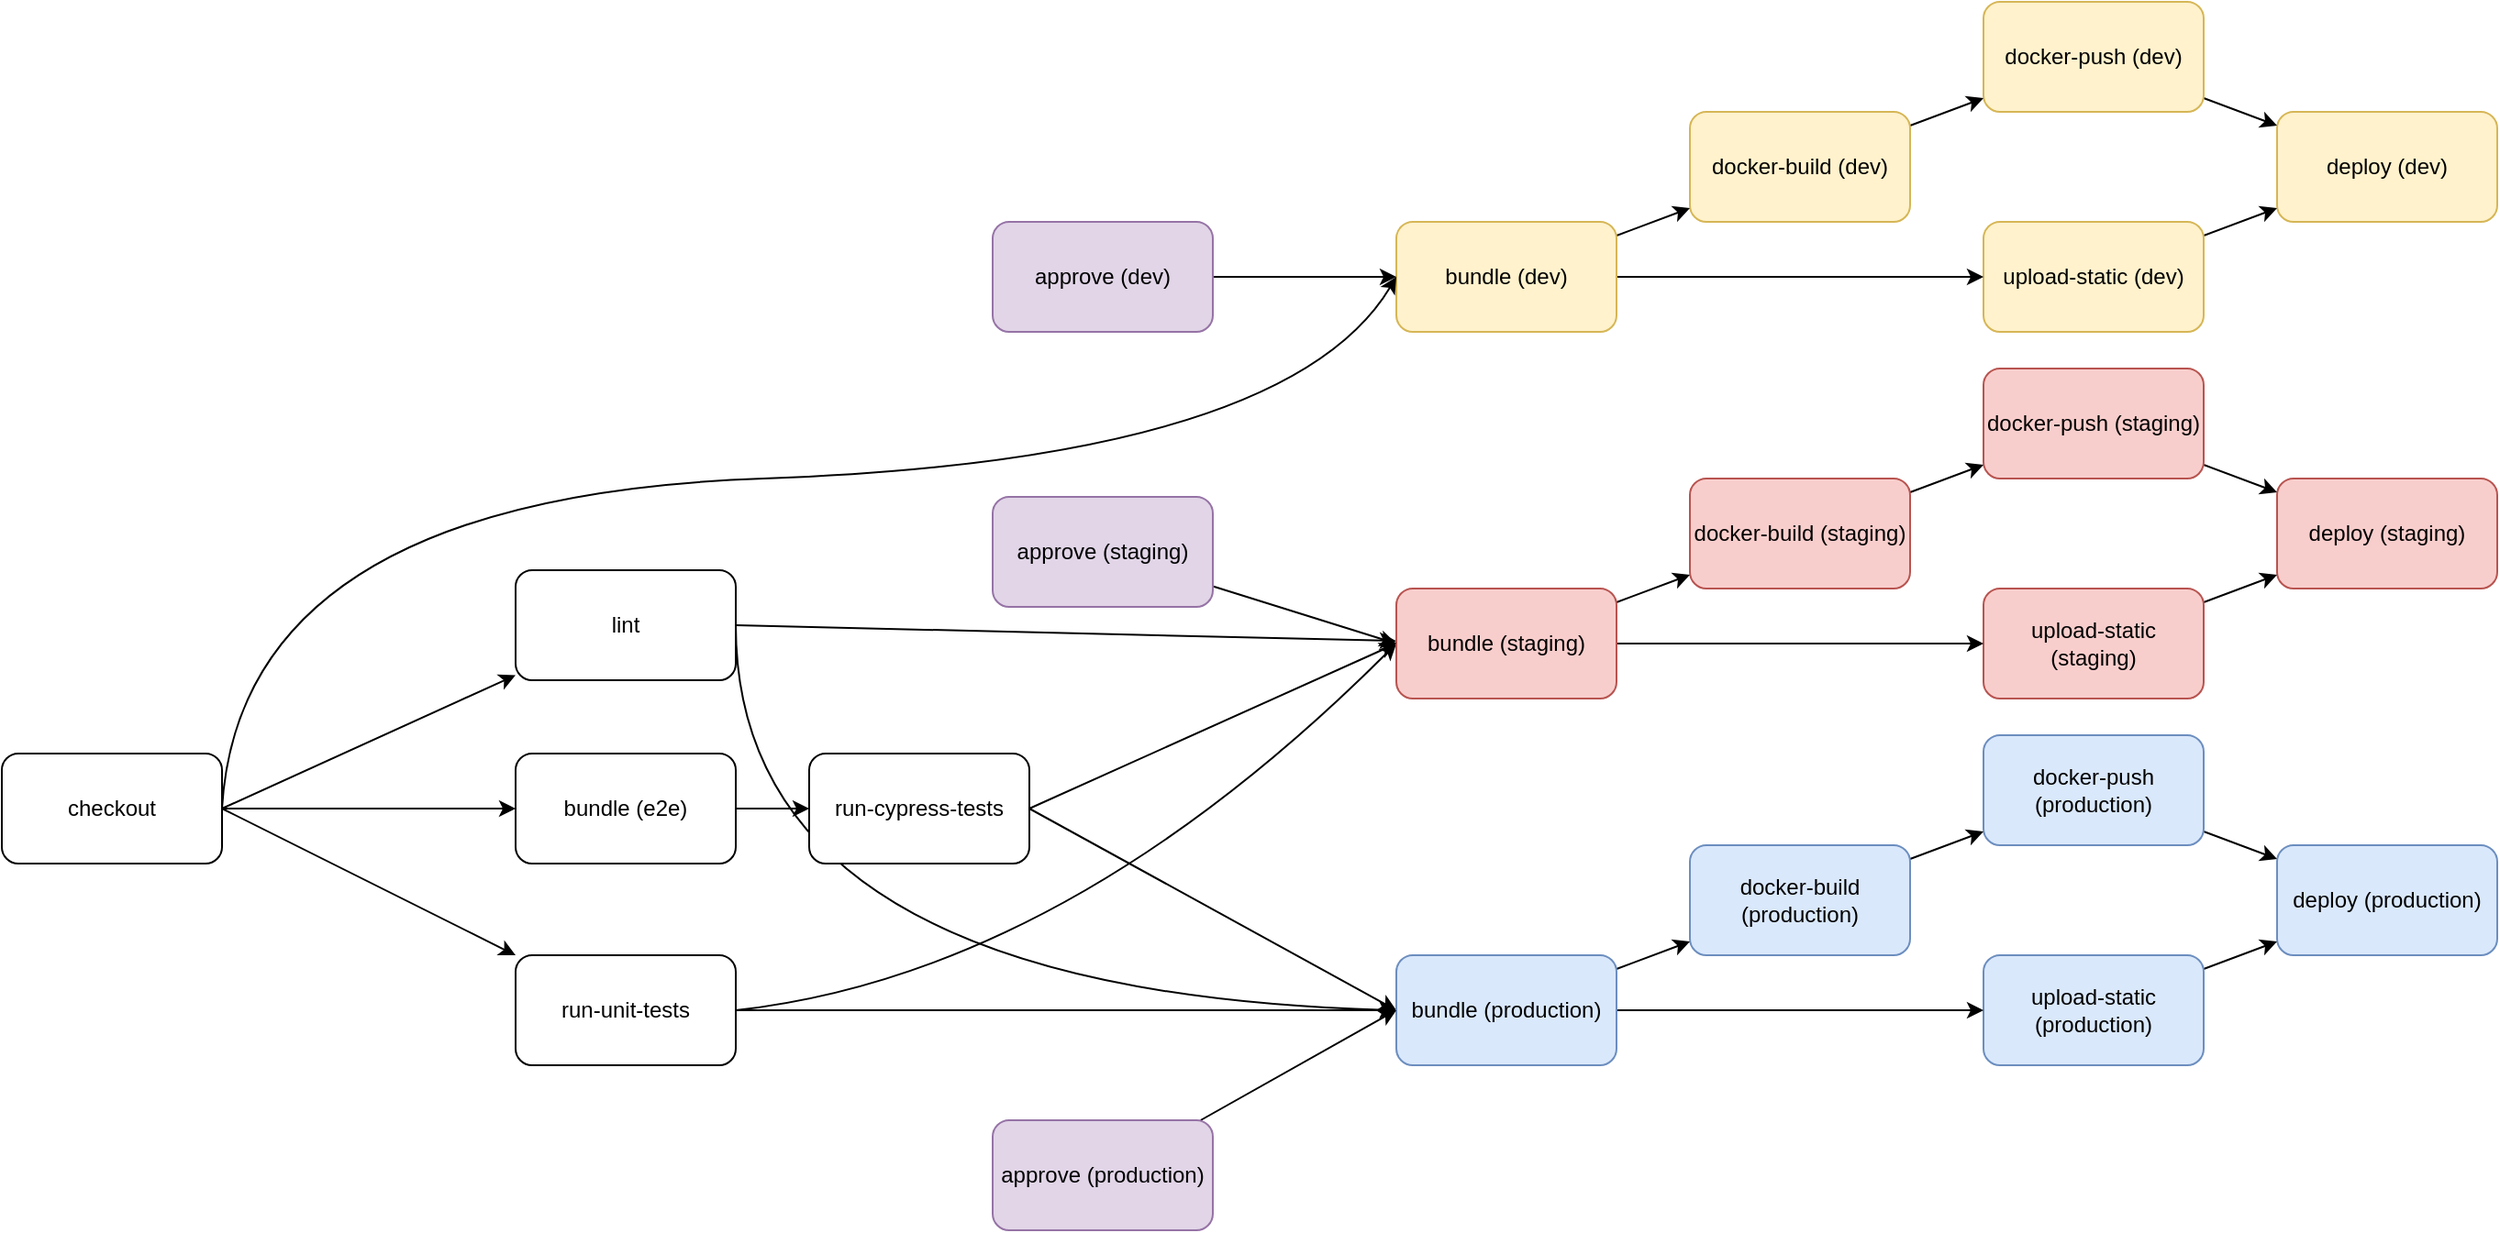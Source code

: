 <mxfile version="16.2.7" type="github" pages="2">
  <diagram id="JJzUDjLpjV40GuRbMEOA" name="BundledEnvs">
    <mxGraphModel dx="1673" dy="867" grid="1" gridSize="10" guides="1" tooltips="1" connect="1" arrows="1" fold="1" page="1" pageScale="1" pageWidth="827" pageHeight="1169" math="0" shadow="0">
      <root>
        <mxCell id="0" />
        <mxCell id="1" parent="0" />
        <mxCell id="ASzSuAnNYXdAWo7c-C4e-20" value="deploy (dev)" style="rounded=1;whiteSpace=wrap;html=1;fillColor=#fff2cc;strokeColor=#d6b656;" parent="1" vertex="1">
          <mxGeometry x="1320" y="100" width="120" height="60" as="geometry" />
        </mxCell>
        <mxCell id="ASzSuAnNYXdAWo7c-C4e-30" style="edgeStyle=none;rounded=0;orthogonalLoop=1;jettySize=auto;html=1;strokeColor=default;" parent="1" source="ASzSuAnNYXdAWo7c-C4e-21" target="ASzSuAnNYXdAWo7c-C4e-20" edge="1">
          <mxGeometry relative="1" as="geometry" />
        </mxCell>
        <mxCell id="ASzSuAnNYXdAWo7c-C4e-21" value="docker-push (dev)" style="rounded=1;whiteSpace=wrap;html=1;fillColor=#fff2cc;strokeColor=#d6b656;" parent="1" vertex="1">
          <mxGeometry x="1160" y="40" width="120" height="60" as="geometry" />
        </mxCell>
        <mxCell id="ASzSuAnNYXdAWo7c-C4e-29" style="edgeStyle=none;rounded=0;orthogonalLoop=1;jettySize=auto;html=1;strokeColor=default;" parent="1" source="ASzSuAnNYXdAWo7c-C4e-22" target="ASzSuAnNYXdAWo7c-C4e-20" edge="1">
          <mxGeometry relative="1" as="geometry" />
        </mxCell>
        <mxCell id="ASzSuAnNYXdAWo7c-C4e-22" value="upload-static (dev)" style="rounded=1;whiteSpace=wrap;html=1;fillColor=#fff2cc;strokeColor=#d6b656;" parent="1" vertex="1">
          <mxGeometry x="1160" y="160" width="120" height="60" as="geometry" />
        </mxCell>
        <mxCell id="ASzSuAnNYXdAWo7c-C4e-26" style="edgeStyle=none;rounded=0;orthogonalLoop=1;jettySize=auto;html=1;strokeColor=default;" parent="1" source="ASzSuAnNYXdAWo7c-C4e-23" target="ASzSuAnNYXdAWo7c-C4e-21" edge="1">
          <mxGeometry relative="1" as="geometry" />
        </mxCell>
        <mxCell id="ASzSuAnNYXdAWo7c-C4e-23" value="docker-build (dev)" style="rounded=1;whiteSpace=wrap;html=1;fillColor=#fff2cc;strokeColor=#d6b656;" parent="1" vertex="1">
          <mxGeometry x="1000" y="100" width="120" height="60" as="geometry" />
        </mxCell>
        <mxCell id="ASzSuAnNYXdAWo7c-C4e-25" value="" style="edgeStyle=none;rounded=0;orthogonalLoop=1;jettySize=auto;html=1;strokeColor=default;" parent="1" source="ASzSuAnNYXdAWo7c-C4e-24" target="ASzSuAnNYXdAWo7c-C4e-23" edge="1">
          <mxGeometry relative="1" as="geometry" />
        </mxCell>
        <mxCell id="ASzSuAnNYXdAWo7c-C4e-28" style="edgeStyle=none;rounded=0;orthogonalLoop=1;jettySize=auto;html=1;strokeColor=default;" parent="1" source="ASzSuAnNYXdAWo7c-C4e-24" target="ASzSuAnNYXdAWo7c-C4e-22" edge="1">
          <mxGeometry relative="1" as="geometry" />
        </mxCell>
        <mxCell id="ASzSuAnNYXdAWo7c-C4e-24" value="bundle (dev)" style="rounded=1;whiteSpace=wrap;html=1;fillColor=#fff2cc;strokeColor=#d6b656;" parent="1" vertex="1">
          <mxGeometry x="840" y="160" width="120" height="60" as="geometry" />
        </mxCell>
        <mxCell id="ASzSuAnNYXdAWo7c-C4e-32" style="edgeStyle=none;rounded=0;orthogonalLoop=1;jettySize=auto;html=1;strokeColor=default;" parent="1" source="ASzSuAnNYXdAWo7c-C4e-31" target="ASzSuAnNYXdAWo7c-C4e-24" edge="1">
          <mxGeometry relative="1" as="geometry" />
        </mxCell>
        <mxCell id="ASzSuAnNYXdAWo7c-C4e-31" value="approve (dev)" style="rounded=1;whiteSpace=wrap;html=1;fillColor=#e1d5e7;strokeColor=#9673a6;" parent="1" vertex="1">
          <mxGeometry x="620" y="160" width="120" height="60" as="geometry" />
        </mxCell>
        <mxCell id="ASzSuAnNYXdAWo7c-C4e-54" style="edgeStyle=none;rounded=0;orthogonalLoop=1;jettySize=auto;html=1;strokeColor=default;exitX=1;exitY=0.5;exitDx=0;exitDy=0;" parent="1" source="5N8wpwiw88N5Ev97Wt-4-1" target="ASzSuAnNYXdAWo7c-C4e-34" edge="1">
          <mxGeometry relative="1" as="geometry" />
        </mxCell>
        <mxCell id="ASzSuAnNYXdAWo7c-C4e-55" style="edgeStyle=none;rounded=0;orthogonalLoop=1;jettySize=auto;html=1;strokeColor=default;exitX=1;exitY=0.5;exitDx=0;exitDy=0;" parent="1" source="5N8wpwiw88N5Ev97Wt-4-1" target="ASzSuAnNYXdAWo7c-C4e-35" edge="1">
          <mxGeometry relative="1" as="geometry" />
        </mxCell>
        <mxCell id="ASzSuAnNYXdAWo7c-C4e-56" style="edgeStyle=none;rounded=0;orthogonalLoop=1;jettySize=auto;html=1;strokeColor=default;exitX=1;exitY=0.5;exitDx=0;exitDy=0;" parent="1" source="5N8wpwiw88N5Ev97Wt-4-1" target="ASzSuAnNYXdAWo7c-C4e-37" edge="1">
          <mxGeometry relative="1" as="geometry" />
        </mxCell>
        <mxCell id="ASzSuAnNYXdAWo7c-C4e-52" style="edgeStyle=none;rounded=0;orthogonalLoop=1;jettySize=auto;html=1;strokeColor=default;exitX=1;exitY=0.5;exitDx=0;exitDy=0;" parent="1" source="ASzSuAnNYXdAWo7c-C4e-34" target="ASzSuAnNYXdAWo7c-C4e-47" edge="1">
          <mxGeometry relative="1" as="geometry" />
        </mxCell>
        <mxCell id="ASzSuAnNYXdAWo7c-C4e-70" style="edgeStyle=none;orthogonalLoop=1;jettySize=auto;html=1;strokeColor=default;exitX=1;exitY=0.5;exitDx=0;exitDy=0;curved=1;entryX=0;entryY=0.5;entryDx=0;entryDy=0;" parent="1" source="ASzSuAnNYXdAWo7c-C4e-34" target="ASzSuAnNYXdAWo7c-C4e-62" edge="1">
          <mxGeometry relative="1" as="geometry">
            <Array as="points">
              <mxPoint x="480" y="580" />
            </Array>
          </mxGeometry>
        </mxCell>
        <mxCell id="ASzSuAnNYXdAWo7c-C4e-34" value="lint" style="rounded=1;whiteSpace=wrap;html=1;" parent="1" vertex="1">
          <mxGeometry x="360" y="350" width="120" height="60" as="geometry" />
        </mxCell>
        <mxCell id="ASzSuAnNYXdAWo7c-C4e-51" value="" style="edgeStyle=none;rounded=0;orthogonalLoop=1;jettySize=auto;html=1;strokeColor=default;" parent="1" source="ASzSuAnNYXdAWo7c-C4e-35" target="ASzSuAnNYXdAWo7c-C4e-36" edge="1">
          <mxGeometry relative="1" as="geometry" />
        </mxCell>
        <mxCell id="ASzSuAnNYXdAWo7c-C4e-35" value="bundle (e2e)" style="rounded=1;whiteSpace=wrap;html=1;" parent="1" vertex="1">
          <mxGeometry x="360" y="450" width="120" height="60" as="geometry" />
        </mxCell>
        <mxCell id="ASzSuAnNYXdAWo7c-C4e-50" value="" style="edgeStyle=none;rounded=0;orthogonalLoop=1;jettySize=auto;html=1;strokeColor=default;exitX=1;exitY=0.5;exitDx=0;exitDy=0;entryX=0;entryY=0.5;entryDx=0;entryDy=0;" parent="1" source="ASzSuAnNYXdAWo7c-C4e-36" target="ASzSuAnNYXdAWo7c-C4e-47" edge="1">
          <mxGeometry relative="1" as="geometry" />
        </mxCell>
        <mxCell id="ASzSuAnNYXdAWo7c-C4e-71" style="edgeStyle=none;rounded=0;orthogonalLoop=1;jettySize=auto;html=1;strokeColor=default;exitX=1;exitY=0.5;exitDx=0;exitDy=0;entryX=0;entryY=0.5;entryDx=0;entryDy=0;" parent="1" source="ASzSuAnNYXdAWo7c-C4e-36" target="ASzSuAnNYXdAWo7c-C4e-62" edge="1">
          <mxGeometry relative="1" as="geometry" />
        </mxCell>
        <mxCell id="ASzSuAnNYXdAWo7c-C4e-36" value="run-cypress-tests" style="rounded=1;whiteSpace=wrap;html=1;" parent="1" vertex="1">
          <mxGeometry x="520" y="450" width="120" height="60" as="geometry" />
        </mxCell>
        <mxCell id="ASzSuAnNYXdAWo7c-C4e-53" style="edgeStyle=none;orthogonalLoop=1;jettySize=auto;html=1;strokeColor=default;exitX=1;exitY=0.5;exitDx=0;exitDy=0;curved=1;entryX=0;entryY=0.5;entryDx=0;entryDy=0;" parent="1" source="ASzSuAnNYXdAWo7c-C4e-37" target="ASzSuAnNYXdAWo7c-C4e-47" edge="1">
          <mxGeometry relative="1" as="geometry">
            <Array as="points">
              <mxPoint x="660" y="570" />
            </Array>
          </mxGeometry>
        </mxCell>
        <mxCell id="ASzSuAnNYXdAWo7c-C4e-72" style="edgeStyle=none;rounded=0;orthogonalLoop=1;jettySize=auto;html=1;strokeColor=default;exitX=1;exitY=0.5;exitDx=0;exitDy=0;entryX=0;entryY=0.5;entryDx=0;entryDy=0;" parent="1" source="ASzSuAnNYXdAWo7c-C4e-37" target="ASzSuAnNYXdAWo7c-C4e-62" edge="1">
          <mxGeometry relative="1" as="geometry" />
        </mxCell>
        <mxCell id="ASzSuAnNYXdAWo7c-C4e-37" value="run-unit-tests" style="rounded=1;whiteSpace=wrap;html=1;" parent="1" vertex="1">
          <mxGeometry x="360" y="560" width="120" height="60" as="geometry" />
        </mxCell>
        <mxCell id="ASzSuAnNYXdAWo7c-C4e-38" value="deploy (staging)" style="rounded=1;whiteSpace=wrap;html=1;fillColor=#f8cecc;strokeColor=#b85450;" parent="1" vertex="1">
          <mxGeometry x="1320" y="300" width="120" height="60" as="geometry" />
        </mxCell>
        <mxCell id="ASzSuAnNYXdAWo7c-C4e-39" style="edgeStyle=none;rounded=0;orthogonalLoop=1;jettySize=auto;html=1;strokeColor=default;" parent="1" source="ASzSuAnNYXdAWo7c-C4e-40" target="ASzSuAnNYXdAWo7c-C4e-38" edge="1">
          <mxGeometry relative="1" as="geometry" />
        </mxCell>
        <mxCell id="ASzSuAnNYXdAWo7c-C4e-40" value="docker-push (staging)" style="rounded=1;whiteSpace=wrap;html=1;fillColor=#f8cecc;strokeColor=#b85450;" parent="1" vertex="1">
          <mxGeometry x="1160" y="240" width="120" height="60" as="geometry" />
        </mxCell>
        <mxCell id="ASzSuAnNYXdAWo7c-C4e-41" style="edgeStyle=none;rounded=0;orthogonalLoop=1;jettySize=auto;html=1;strokeColor=default;" parent="1" source="ASzSuAnNYXdAWo7c-C4e-42" target="ASzSuAnNYXdAWo7c-C4e-38" edge="1">
          <mxGeometry relative="1" as="geometry" />
        </mxCell>
        <mxCell id="ASzSuAnNYXdAWo7c-C4e-42" value="upload-static (staging)" style="rounded=1;whiteSpace=wrap;html=1;fillColor=#f8cecc;strokeColor=#b85450;" parent="1" vertex="1">
          <mxGeometry x="1160" y="360" width="120" height="60" as="geometry" />
        </mxCell>
        <mxCell id="ASzSuAnNYXdAWo7c-C4e-43" style="edgeStyle=none;rounded=0;orthogonalLoop=1;jettySize=auto;html=1;strokeColor=default;" parent="1" source="ASzSuAnNYXdAWo7c-C4e-44" target="ASzSuAnNYXdAWo7c-C4e-40" edge="1">
          <mxGeometry relative="1" as="geometry" />
        </mxCell>
        <mxCell id="ASzSuAnNYXdAWo7c-C4e-44" value="docker-build (staging)" style="rounded=1;whiteSpace=wrap;html=1;fillColor=#f8cecc;strokeColor=#b85450;" parent="1" vertex="1">
          <mxGeometry x="1000" y="300" width="120" height="60" as="geometry" />
        </mxCell>
        <mxCell id="ASzSuAnNYXdAWo7c-C4e-45" value="" style="edgeStyle=none;rounded=0;orthogonalLoop=1;jettySize=auto;html=1;strokeColor=default;" parent="1" source="ASzSuAnNYXdAWo7c-C4e-47" target="ASzSuAnNYXdAWo7c-C4e-44" edge="1">
          <mxGeometry relative="1" as="geometry" />
        </mxCell>
        <mxCell id="ASzSuAnNYXdAWo7c-C4e-46" style="edgeStyle=none;rounded=0;orthogonalLoop=1;jettySize=auto;html=1;strokeColor=default;" parent="1" source="ASzSuAnNYXdAWo7c-C4e-47" target="ASzSuAnNYXdAWo7c-C4e-42" edge="1">
          <mxGeometry relative="1" as="geometry" />
        </mxCell>
        <mxCell id="ASzSuAnNYXdAWo7c-C4e-47" value="bundle (staging)" style="rounded=1;whiteSpace=wrap;html=1;fillColor=#f8cecc;strokeColor=#b85450;" parent="1" vertex="1">
          <mxGeometry x="840" y="360" width="120" height="60" as="geometry" />
        </mxCell>
        <mxCell id="ASzSuAnNYXdAWo7c-C4e-48" style="edgeStyle=none;rounded=0;orthogonalLoop=1;jettySize=auto;html=1;strokeColor=default;entryX=0;entryY=0.5;entryDx=0;entryDy=0;" parent="1" source="ASzSuAnNYXdAWo7c-C4e-49" target="ASzSuAnNYXdAWo7c-C4e-47" edge="1">
          <mxGeometry relative="1" as="geometry" />
        </mxCell>
        <mxCell id="ASzSuAnNYXdAWo7c-C4e-49" value="approve (staging)" style="rounded=1;whiteSpace=wrap;html=1;fillColor=#e1d5e7;strokeColor=#9673a6;" parent="1" vertex="1">
          <mxGeometry x="620" y="310" width="120" height="60" as="geometry" />
        </mxCell>
        <mxCell id="ASzSuAnNYXdAWo7c-C4e-58" value="deploy (production)" style="rounded=1;whiteSpace=wrap;html=1;fillColor=#dae8fc;strokeColor=#6c8ebf;" parent="1" vertex="1">
          <mxGeometry x="1320" y="500" width="120" height="60" as="geometry" />
        </mxCell>
        <mxCell id="ASzSuAnNYXdAWo7c-C4e-68" style="edgeStyle=none;rounded=0;orthogonalLoop=1;jettySize=auto;html=1;strokeColor=default;" parent="1" source="ASzSuAnNYXdAWo7c-C4e-59" target="ASzSuAnNYXdAWo7c-C4e-58" edge="1">
          <mxGeometry relative="1" as="geometry" />
        </mxCell>
        <mxCell id="ASzSuAnNYXdAWo7c-C4e-59" value="docker-push (production)" style="rounded=1;whiteSpace=wrap;html=1;fillColor=#dae8fc;strokeColor=#6c8ebf;" parent="1" vertex="1">
          <mxGeometry x="1160" y="440" width="120" height="60" as="geometry" />
        </mxCell>
        <mxCell id="ASzSuAnNYXdAWo7c-C4e-69" style="edgeStyle=none;rounded=0;orthogonalLoop=1;jettySize=auto;html=1;strokeColor=default;" parent="1" source="ASzSuAnNYXdAWo7c-C4e-60" target="ASzSuAnNYXdAWo7c-C4e-58" edge="1">
          <mxGeometry relative="1" as="geometry" />
        </mxCell>
        <mxCell id="ASzSuAnNYXdAWo7c-C4e-60" value="upload-static (production)" style="rounded=1;whiteSpace=wrap;html=1;fillColor=#dae8fc;strokeColor=#6c8ebf;" parent="1" vertex="1">
          <mxGeometry x="1160" y="560" width="120" height="60" as="geometry" />
        </mxCell>
        <mxCell id="ASzSuAnNYXdAWo7c-C4e-67" style="edgeStyle=none;rounded=0;orthogonalLoop=1;jettySize=auto;html=1;strokeColor=default;" parent="1" source="ASzSuAnNYXdAWo7c-C4e-61" target="ASzSuAnNYXdAWo7c-C4e-59" edge="1">
          <mxGeometry relative="1" as="geometry" />
        </mxCell>
        <mxCell id="ASzSuAnNYXdAWo7c-C4e-61" value="docker-build (production)" style="rounded=1;whiteSpace=wrap;html=1;fillColor=#dae8fc;strokeColor=#6c8ebf;" parent="1" vertex="1">
          <mxGeometry x="1000" y="500" width="120" height="60" as="geometry" />
        </mxCell>
        <mxCell id="ASzSuAnNYXdAWo7c-C4e-65" style="edgeStyle=none;rounded=0;orthogonalLoop=1;jettySize=auto;html=1;strokeColor=default;" parent="1" source="ASzSuAnNYXdAWo7c-C4e-62" target="ASzSuAnNYXdAWo7c-C4e-61" edge="1">
          <mxGeometry relative="1" as="geometry" />
        </mxCell>
        <mxCell id="ASzSuAnNYXdAWo7c-C4e-66" style="edgeStyle=none;rounded=0;orthogonalLoop=1;jettySize=auto;html=1;strokeColor=default;" parent="1" source="ASzSuAnNYXdAWo7c-C4e-62" target="ASzSuAnNYXdAWo7c-C4e-60" edge="1">
          <mxGeometry relative="1" as="geometry" />
        </mxCell>
        <mxCell id="ASzSuAnNYXdAWo7c-C4e-62" value="bundle (production)" style="rounded=1;whiteSpace=wrap;html=1;fillColor=#dae8fc;strokeColor=#6c8ebf;" parent="1" vertex="1">
          <mxGeometry x="840" y="560" width="120" height="60" as="geometry" />
        </mxCell>
        <mxCell id="ASzSuAnNYXdAWo7c-C4e-64" value="" style="edgeStyle=none;rounded=0;orthogonalLoop=1;jettySize=auto;html=1;strokeColor=default;entryX=0;entryY=0.5;entryDx=0;entryDy=0;" parent="1" source="ASzSuAnNYXdAWo7c-C4e-63" target="ASzSuAnNYXdAWo7c-C4e-62" edge="1">
          <mxGeometry relative="1" as="geometry" />
        </mxCell>
        <mxCell id="ASzSuAnNYXdAWo7c-C4e-63" value="approve (production)" style="rounded=1;whiteSpace=wrap;html=1;fillColor=#e1d5e7;strokeColor=#9673a6;" parent="1" vertex="1">
          <mxGeometry x="620" y="650" width="120" height="60" as="geometry" />
        </mxCell>
        <mxCell id="5N8wpwiw88N5Ev97Wt-4-2" style="edgeStyle=none;curved=1;orthogonalLoop=1;jettySize=auto;html=1;entryX=0;entryY=0.5;entryDx=0;entryDy=0;strokeColor=default;exitX=1;exitY=0.5;exitDx=0;exitDy=0;" edge="1" parent="1" source="5N8wpwiw88N5Ev97Wt-4-1" target="ASzSuAnNYXdAWo7c-C4e-24">
          <mxGeometry relative="1" as="geometry">
            <Array as="points">
              <mxPoint x="210" y="310" />
              <mxPoint x="780" y="290" />
            </Array>
          </mxGeometry>
        </mxCell>
        <mxCell id="5N8wpwiw88N5Ev97Wt-4-1" value="checkout" style="rounded=1;whiteSpace=wrap;html=1;" vertex="1" parent="1">
          <mxGeometry x="80" y="450" width="120" height="60" as="geometry" />
        </mxCell>
      </root>
    </mxGraphModel>
  </diagram>
  <diagram id="YaXMoi9oQmUZpNsSKOkv" name="Page-2">
    <mxGraphModel dx="981" dy="508" grid="1" gridSize="10" guides="1" tooltips="1" connect="1" arrows="1" fold="1" page="1" pageScale="1" pageWidth="827" pageHeight="1169" math="0" shadow="0">
      <root>
        <mxCell id="nQKJUzm_zhicXm4yBogW-0" />
        <mxCell id="nQKJUzm_zhicXm4yBogW-1" parent="nQKJUzm_zhicXm4yBogW-0" />
        <mxCell id="Oz8INl8GSgOtUxLMntLn-0" value="deploy (dev)" style="rounded=1;whiteSpace=wrap;html=1;fillColor=#fff2cc;strokeColor=#d6b656;" vertex="1" parent="nQKJUzm_zhicXm4yBogW-1">
          <mxGeometry x="1320" y="100" width="120" height="60" as="geometry" />
        </mxCell>
        <mxCell id="Oz8INl8GSgOtUxLMntLn-1" style="edgeStyle=none;rounded=0;orthogonalLoop=1;jettySize=auto;html=1;strokeColor=default;" edge="1" parent="nQKJUzm_zhicXm4yBogW-1" source="Oz8INl8GSgOtUxLMntLn-2" target="Oz8INl8GSgOtUxLMntLn-0">
          <mxGeometry relative="1" as="geometry" />
        </mxCell>
        <mxCell id="Oz8INl8GSgOtUxLMntLn-2" value="docker-push" style="rounded=1;whiteSpace=wrap;html=1;fillColor=#fff2cc;strokeColor=#d6b656;" vertex="1" parent="nQKJUzm_zhicXm4yBogW-1">
          <mxGeometry x="1160" y="40" width="120" height="60" as="geometry" />
        </mxCell>
        <mxCell id="Oz8INl8GSgOtUxLMntLn-3" style="edgeStyle=none;rounded=0;orthogonalLoop=1;jettySize=auto;html=1;strokeColor=default;" edge="1" parent="nQKJUzm_zhicXm4yBogW-1" source="Oz8INl8GSgOtUxLMntLn-4" target="Oz8INl8GSgOtUxLMntLn-0">
          <mxGeometry relative="1" as="geometry" />
        </mxCell>
        <mxCell id="Oz8INl8GSgOtUxLMntLn-4" value="upload-static (dev)" style="rounded=1;whiteSpace=wrap;html=1;fillColor=#fff2cc;strokeColor=#d6b656;" vertex="1" parent="nQKJUzm_zhicXm4yBogW-1">
          <mxGeometry x="1160" y="160" width="120" height="60" as="geometry" />
        </mxCell>
        <mxCell id="Oz8INl8GSgOtUxLMntLn-61" style="edgeStyle=none;curved=1;orthogonalLoop=1;jettySize=auto;html=1;strokeColor=default;" edge="1" parent="nQKJUzm_zhicXm4yBogW-1" source="Oz8INl8GSgOtUxLMntLn-11" target="Oz8INl8GSgOtUxLMntLn-2">
          <mxGeometry relative="1" as="geometry" />
        </mxCell>
        <mxCell id="Oz8INl8GSgOtUxLMntLn-62" style="edgeStyle=none;curved=1;orthogonalLoop=1;jettySize=auto;html=1;strokeColor=default;" edge="1" parent="nQKJUzm_zhicXm4yBogW-1" source="Oz8INl8GSgOtUxLMntLn-11" target="Oz8INl8GSgOtUxLMntLn-4">
          <mxGeometry relative="1" as="geometry" />
        </mxCell>
        <mxCell id="Oz8INl8GSgOtUxLMntLn-11" value="approve (dev)" style="rounded=1;whiteSpace=wrap;html=1;fillColor=#e1d5e7;strokeColor=#9673a6;" vertex="1" parent="nQKJUzm_zhicXm4yBogW-1">
          <mxGeometry x="970" y="110" width="120" height="60" as="geometry" />
        </mxCell>
        <mxCell id="Oz8INl8GSgOtUxLMntLn-12" style="edgeStyle=none;rounded=0;orthogonalLoop=1;jettySize=auto;html=1;strokeColor=default;exitX=1;exitY=0.5;exitDx=0;exitDy=0;" edge="1" parent="nQKJUzm_zhicXm4yBogW-1" source="Oz8INl8GSgOtUxLMntLn-51" target="Oz8INl8GSgOtUxLMntLn-17">
          <mxGeometry relative="1" as="geometry" />
        </mxCell>
        <mxCell id="Oz8INl8GSgOtUxLMntLn-14" style="edgeStyle=none;rounded=0;orthogonalLoop=1;jettySize=auto;html=1;strokeColor=default;exitX=1;exitY=0.5;exitDx=0;exitDy=0;" edge="1" parent="nQKJUzm_zhicXm4yBogW-1" source="Oz8INl8GSgOtUxLMntLn-51" target="Oz8INl8GSgOtUxLMntLn-25">
          <mxGeometry relative="1" as="geometry" />
        </mxCell>
        <mxCell id="Oz8INl8GSgOtUxLMntLn-83" style="edgeStyle=none;curved=1;orthogonalLoop=1;jettySize=auto;html=1;strokeColor=default;" edge="1" parent="nQKJUzm_zhicXm4yBogW-1" source="Oz8INl8GSgOtUxLMntLn-17" target="Oz8INl8GSgOtUxLMntLn-82">
          <mxGeometry relative="1" as="geometry" />
        </mxCell>
        <mxCell id="Oz8INl8GSgOtUxLMntLn-17" value="lint" style="rounded=1;whiteSpace=wrap;html=1;" vertex="1" parent="nQKJUzm_zhicXm4yBogW-1">
          <mxGeometry x="366" y="440" width="120" height="60" as="geometry" />
        </mxCell>
        <mxCell id="Oz8INl8GSgOtUxLMntLn-84" style="edgeStyle=none;curved=1;orthogonalLoop=1;jettySize=auto;html=1;strokeColor=default;" edge="1" parent="nQKJUzm_zhicXm4yBogW-1" source="Oz8INl8GSgOtUxLMntLn-22" target="Oz8INl8GSgOtUxLMntLn-82">
          <mxGeometry relative="1" as="geometry" />
        </mxCell>
        <mxCell id="Oz8INl8GSgOtUxLMntLn-22" value="run-cypress-tests" style="rounded=1;whiteSpace=wrap;html=1;" vertex="1" parent="nQKJUzm_zhicXm4yBogW-1">
          <mxGeometry x="366" y="530" width="120" height="60" as="geometry" />
        </mxCell>
        <mxCell id="Oz8INl8GSgOtUxLMntLn-85" style="edgeStyle=none;curved=1;orthogonalLoop=1;jettySize=auto;html=1;strokeColor=default;" edge="1" parent="nQKJUzm_zhicXm4yBogW-1" source="Oz8INl8GSgOtUxLMntLn-25" target="Oz8INl8GSgOtUxLMntLn-82">
          <mxGeometry relative="1" as="geometry" />
        </mxCell>
        <mxCell id="Oz8INl8GSgOtUxLMntLn-25" value="run-unit-tests" style="rounded=1;whiteSpace=wrap;html=1;" vertex="1" parent="nQKJUzm_zhicXm4yBogW-1">
          <mxGeometry x="366" y="620" width="120" height="60" as="geometry" />
        </mxCell>
        <mxCell id="Oz8INl8GSgOtUxLMntLn-26" value="deploy (staging)" style="rounded=1;whiteSpace=wrap;html=1;fillColor=#f8cecc;strokeColor=#b85450;" vertex="1" parent="nQKJUzm_zhicXm4yBogW-1">
          <mxGeometry x="1320" y="350" width="120" height="60" as="geometry" />
        </mxCell>
        <mxCell id="Oz8INl8GSgOtUxLMntLn-27" style="edgeStyle=none;rounded=0;orthogonalLoop=1;jettySize=auto;html=1;strokeColor=default;" edge="1" parent="nQKJUzm_zhicXm4yBogW-1" source="Oz8INl8GSgOtUxLMntLn-28" target="Oz8INl8GSgOtUxLMntLn-26">
          <mxGeometry relative="1" as="geometry" />
        </mxCell>
        <mxCell id="Oz8INl8GSgOtUxLMntLn-28" value="docker-push" style="rounded=1;whiteSpace=wrap;html=1;fillColor=#f8cecc;strokeColor=#b85450;" vertex="1" parent="nQKJUzm_zhicXm4yBogW-1">
          <mxGeometry x="1160" y="290" width="120" height="60" as="geometry" />
        </mxCell>
        <mxCell id="Oz8INl8GSgOtUxLMntLn-29" style="edgeStyle=none;rounded=0;orthogonalLoop=1;jettySize=auto;html=1;strokeColor=default;" edge="1" parent="nQKJUzm_zhicXm4yBogW-1" source="Oz8INl8GSgOtUxLMntLn-30" target="Oz8INl8GSgOtUxLMntLn-26">
          <mxGeometry relative="1" as="geometry" />
        </mxCell>
        <mxCell id="Oz8INl8GSgOtUxLMntLn-30" value="upload-static (staging)" style="rounded=1;whiteSpace=wrap;html=1;fillColor=#f8cecc;strokeColor=#b85450;" vertex="1" parent="nQKJUzm_zhicXm4yBogW-1">
          <mxGeometry x="1160" y="410" width="120" height="60" as="geometry" />
        </mxCell>
        <mxCell id="Oz8INl8GSgOtUxLMntLn-63" style="edgeStyle=none;curved=1;orthogonalLoop=1;jettySize=auto;html=1;strokeColor=default;exitX=1;exitY=0.5;exitDx=0;exitDy=0;" edge="1" parent="nQKJUzm_zhicXm4yBogW-1" source="Oz8INl8GSgOtUxLMntLn-37" target="Oz8INl8GSgOtUxLMntLn-28">
          <mxGeometry relative="1" as="geometry" />
        </mxCell>
        <mxCell id="Oz8INl8GSgOtUxLMntLn-64" style="edgeStyle=none;curved=1;orthogonalLoop=1;jettySize=auto;html=1;strokeColor=default;exitX=1;exitY=0.5;exitDx=0;exitDy=0;" edge="1" parent="nQKJUzm_zhicXm4yBogW-1" source="Oz8INl8GSgOtUxLMntLn-37" target="Oz8INl8GSgOtUxLMntLn-30">
          <mxGeometry relative="1" as="geometry" />
        </mxCell>
        <mxCell id="Oz8INl8GSgOtUxLMntLn-37" value="approve (staging)" style="rounded=1;whiteSpace=wrap;html=1;fillColor=#e1d5e7;strokeColor=#9673a6;" vertex="1" parent="nQKJUzm_zhicXm4yBogW-1">
          <mxGeometry x="930" y="310" width="120" height="60" as="geometry" />
        </mxCell>
        <mxCell id="Oz8INl8GSgOtUxLMntLn-38" value="deploy (production)" style="rounded=1;whiteSpace=wrap;html=1;fillColor=#dae8fc;strokeColor=#6c8ebf;" vertex="1" parent="nQKJUzm_zhicXm4yBogW-1">
          <mxGeometry x="1320" y="650" width="120" height="60" as="geometry" />
        </mxCell>
        <mxCell id="Oz8INl8GSgOtUxLMntLn-39" style="edgeStyle=none;rounded=0;orthogonalLoop=1;jettySize=auto;html=1;strokeColor=default;" edge="1" parent="nQKJUzm_zhicXm4yBogW-1" source="Oz8INl8GSgOtUxLMntLn-40" target="Oz8INl8GSgOtUxLMntLn-38">
          <mxGeometry relative="1" as="geometry" />
        </mxCell>
        <mxCell id="Oz8INl8GSgOtUxLMntLn-40" value="docker-push" style="rounded=1;whiteSpace=wrap;html=1;fillColor=#dae8fc;strokeColor=#6c8ebf;" vertex="1" parent="nQKJUzm_zhicXm4yBogW-1">
          <mxGeometry x="1160" y="590" width="120" height="60" as="geometry" />
        </mxCell>
        <mxCell id="Oz8INl8GSgOtUxLMntLn-41" style="edgeStyle=none;rounded=0;orthogonalLoop=1;jettySize=auto;html=1;strokeColor=default;" edge="1" parent="nQKJUzm_zhicXm4yBogW-1" source="Oz8INl8GSgOtUxLMntLn-42" target="Oz8INl8GSgOtUxLMntLn-38">
          <mxGeometry relative="1" as="geometry" />
        </mxCell>
        <mxCell id="Oz8INl8GSgOtUxLMntLn-42" value="upload-static (production)" style="rounded=1;whiteSpace=wrap;html=1;fillColor=#dae8fc;strokeColor=#6c8ebf;" vertex="1" parent="nQKJUzm_zhicXm4yBogW-1">
          <mxGeometry x="1160" y="710" width="120" height="60" as="geometry" />
        </mxCell>
        <mxCell id="Oz8INl8GSgOtUxLMntLn-66" style="edgeStyle=none;curved=1;orthogonalLoop=1;jettySize=auto;html=1;strokeColor=default;exitX=1;exitY=0.5;exitDx=0;exitDy=0;" edge="1" parent="nQKJUzm_zhicXm4yBogW-1" source="Oz8INl8GSgOtUxLMntLn-49" target="Oz8INl8GSgOtUxLMntLn-40">
          <mxGeometry relative="1" as="geometry" />
        </mxCell>
        <mxCell id="Oz8INl8GSgOtUxLMntLn-67" style="edgeStyle=none;curved=1;orthogonalLoop=1;jettySize=auto;html=1;strokeColor=default;" edge="1" parent="nQKJUzm_zhicXm4yBogW-1" source="Oz8INl8GSgOtUxLMntLn-49" target="Oz8INl8GSgOtUxLMntLn-42">
          <mxGeometry relative="1" as="geometry" />
        </mxCell>
        <mxCell id="Oz8INl8GSgOtUxLMntLn-49" value="approve (production)" style="rounded=1;whiteSpace=wrap;html=1;fillColor=#e1d5e7;strokeColor=#9673a6;" vertex="1" parent="nQKJUzm_zhicXm4yBogW-1">
          <mxGeometry x="930" y="700" width="120" height="60" as="geometry" />
        </mxCell>
        <mxCell id="Oz8INl8GSgOtUxLMntLn-54" style="edgeStyle=none;curved=1;orthogonalLoop=1;jettySize=auto;html=1;strokeColor=default;" edge="1" parent="nQKJUzm_zhicXm4yBogW-1" source="Oz8INl8GSgOtUxLMntLn-51" target="Oz8INl8GSgOtUxLMntLn-53">
          <mxGeometry relative="1" as="geometry" />
        </mxCell>
        <mxCell id="Oz8INl8GSgOtUxLMntLn-51" value="checkout" style="rounded=1;whiteSpace=wrap;html=1;" vertex="1" parent="nQKJUzm_zhicXm4yBogW-1">
          <mxGeometry x="80" y="450" width="120" height="60" as="geometry" />
        </mxCell>
        <mxCell id="Oz8INl8GSgOtUxLMntLn-57" style="edgeStyle=none;curved=1;orthogonalLoop=1;jettySize=auto;html=1;entryX=0;entryY=0.5;entryDx=0;entryDy=0;strokeColor=#006EAF;fillColor=#1ba1e2;strokeWidth=4;" edge="1" parent="nQKJUzm_zhicXm4yBogW-1" source="Oz8INl8GSgOtUxLMntLn-52" target="Oz8INl8GSgOtUxLMntLn-2">
          <mxGeometry relative="1" as="geometry">
            <Array as="points">
              <mxPoint x="780" y="130" />
              <mxPoint x="1010" y="70" />
            </Array>
          </mxGeometry>
        </mxCell>
        <mxCell id="Oz8INl8GSgOtUxLMntLn-70" style="edgeStyle=none;curved=1;orthogonalLoop=1;jettySize=auto;html=1;strokeColor=#006EAF;fillColor=#1ba1e2;strokeWidth=4;" edge="1" parent="nQKJUzm_zhicXm4yBogW-1" source="Oz8INl8GSgOtUxLMntLn-52" target="Oz8INl8GSgOtUxLMntLn-28">
          <mxGeometry relative="1" as="geometry">
            <Array as="points">
              <mxPoint x="860" y="160" />
            </Array>
          </mxGeometry>
        </mxCell>
        <mxCell id="Oz8INl8GSgOtUxLMntLn-71" style="edgeStyle=none;curved=1;orthogonalLoop=1;jettySize=auto;html=1;strokeColor=#006EAF;fillColor=#1ba1e2;strokeWidth=4;" edge="1" parent="nQKJUzm_zhicXm4yBogW-1" source="Oz8INl8GSgOtUxLMntLn-52" target="Oz8INl8GSgOtUxLMntLn-40">
          <mxGeometry relative="1" as="geometry">
            <Array as="points">
              <mxPoint x="720" y="150" />
            </Array>
          </mxGeometry>
        </mxCell>
        <mxCell id="Oz8INl8GSgOtUxLMntLn-52" value="docker-build" style="rounded=1;whiteSpace=wrap;html=1;" vertex="1" parent="nQKJUzm_zhicXm4yBogW-1">
          <mxGeometry x="366" y="100" width="120" height="60" as="geometry" />
        </mxCell>
        <mxCell id="Oz8INl8GSgOtUxLMntLn-55" style="edgeStyle=none;curved=1;orthogonalLoop=1;jettySize=auto;html=1;strokeColor=default;" edge="1" parent="nQKJUzm_zhicXm4yBogW-1" source="Oz8INl8GSgOtUxLMntLn-53" target="Oz8INl8GSgOtUxLMntLn-52">
          <mxGeometry relative="1" as="geometry" />
        </mxCell>
        <mxCell id="Oz8INl8GSgOtUxLMntLn-56" style="edgeStyle=none;curved=1;orthogonalLoop=1;jettySize=auto;html=1;entryX=0;entryY=0.5;entryDx=0;entryDy=0;strokeColor=#C73500;fillColor=#fa6800;strokeWidth=4;" edge="1" parent="nQKJUzm_zhicXm4yBogW-1" source="Oz8INl8GSgOtUxLMntLn-53" target="Oz8INl8GSgOtUxLMntLn-22">
          <mxGeometry relative="1" as="geometry">
            <Array as="points">
              <mxPoint x="270" y="440" />
            </Array>
          </mxGeometry>
        </mxCell>
        <mxCell id="Oz8INl8GSgOtUxLMntLn-58" style="edgeStyle=none;curved=1;orthogonalLoop=1;jettySize=auto;html=1;strokeColor=#C73500;fillColor=#fa6800;strokeWidth=4;" edge="1" parent="nQKJUzm_zhicXm4yBogW-1" source="Oz8INl8GSgOtUxLMntLn-53" target="Oz8INl8GSgOtUxLMntLn-4">
          <mxGeometry relative="1" as="geometry">
            <Array as="points">
              <mxPoint x="630" y="310" />
            </Array>
          </mxGeometry>
        </mxCell>
        <mxCell id="Oz8INl8GSgOtUxLMntLn-68" style="edgeStyle=none;curved=1;orthogonalLoop=1;jettySize=auto;html=1;strokeColor=#C73500;fillColor=#fa6800;strokeWidth=4;" edge="1" parent="nQKJUzm_zhicXm4yBogW-1" source="Oz8INl8GSgOtUxLMntLn-53" target="Oz8INl8GSgOtUxLMntLn-30">
          <mxGeometry relative="1" as="geometry" />
        </mxCell>
        <mxCell id="Oz8INl8GSgOtUxLMntLn-69" style="edgeStyle=none;curved=1;orthogonalLoop=1;jettySize=auto;html=1;strokeColor=#C73500;fillColor=#fa6800;strokeWidth=4;" edge="1" parent="nQKJUzm_zhicXm4yBogW-1" source="Oz8INl8GSgOtUxLMntLn-53" target="Oz8INl8GSgOtUxLMntLn-42">
          <mxGeometry relative="1" as="geometry">
            <Array as="points">
              <mxPoint x="730" y="370" />
            </Array>
          </mxGeometry>
        </mxCell>
        <mxCell id="Oz8INl8GSgOtUxLMntLn-53" value="bundle" style="rounded=1;whiteSpace=wrap;html=1;" vertex="1" parent="nQKJUzm_zhicXm4yBogW-1">
          <mxGeometry x="200" y="220" width="120" height="60" as="geometry" />
        </mxCell>
        <mxCell id="Oz8INl8GSgOtUxLMntLn-86" style="edgeStyle=none;curved=1;orthogonalLoop=1;jettySize=auto;html=1;strokeColor=#005700;fillColor=#008a00;strokeWidth=2;exitX=1;exitY=0.5;exitDx=0;exitDy=0;" edge="1" parent="nQKJUzm_zhicXm4yBogW-1" source="Oz8INl8GSgOtUxLMntLn-82" target="Oz8INl8GSgOtUxLMntLn-28">
          <mxGeometry relative="1" as="geometry">
            <Array as="points">
              <mxPoint x="990" y="520" />
            </Array>
          </mxGeometry>
        </mxCell>
        <mxCell id="Oz8INl8GSgOtUxLMntLn-88" style="edgeStyle=none;curved=1;orthogonalLoop=1;jettySize=auto;html=1;strokeColor=#005700;fillColor=#008a00;strokeWidth=2;exitX=1;exitY=0.5;exitDx=0;exitDy=0;" edge="1" parent="nQKJUzm_zhicXm4yBogW-1" source="Oz8INl8GSgOtUxLMntLn-82" target="Oz8INl8GSgOtUxLMntLn-30">
          <mxGeometry relative="1" as="geometry">
            <Array as="points">
              <mxPoint x="980" y="530" />
            </Array>
          </mxGeometry>
        </mxCell>
        <mxCell id="Oz8INl8GSgOtUxLMntLn-89" style="edgeStyle=none;curved=1;orthogonalLoop=1;jettySize=auto;html=1;strokeColor=#005700;fillColor=#008a00;strokeWidth=2;exitX=1;exitY=0.5;exitDx=0;exitDy=0;" edge="1" parent="nQKJUzm_zhicXm4yBogW-1" source="Oz8INl8GSgOtUxLMntLn-82" target="Oz8INl8GSgOtUxLMntLn-40">
          <mxGeometry relative="1" as="geometry">
            <Array as="points">
              <mxPoint x="940" y="540" />
            </Array>
          </mxGeometry>
        </mxCell>
        <mxCell id="Oz8INl8GSgOtUxLMntLn-90" style="edgeStyle=none;curved=1;orthogonalLoop=1;jettySize=auto;html=1;strokeColor=#005700;fillColor=#008a00;strokeWidth=2;exitX=1;exitY=0.5;exitDx=0;exitDy=0;" edge="1" parent="nQKJUzm_zhicXm4yBogW-1" source="Oz8INl8GSgOtUxLMntLn-82" target="Oz8INl8GSgOtUxLMntLn-42">
          <mxGeometry relative="1" as="geometry">
            <Array as="points">
              <mxPoint x="970" y="540" />
            </Array>
          </mxGeometry>
        </mxCell>
        <mxCell id="Oz8INl8GSgOtUxLMntLn-82" value="Automated Test OK" style="ellipse;whiteSpace=wrap;html=1;aspect=fixed;fillColor=#d5e8d4;strokeColor=#82b366;" vertex="1" parent="nQKJUzm_zhicXm4yBogW-1">
          <mxGeometry x="610" y="510" width="80" height="80" as="geometry" />
        </mxCell>
        <mxCell id="XDYkYeXongtb9wKbkPZc-0" style="edgeStyle=none;orthogonalLoop=1;jettySize=auto;html=1;strokeColor=#C73500;fillColor=#fa6800;strokeWidth=4;rounded=0;" edge="1" parent="nQKJUzm_zhicXm4yBogW-1">
          <mxGeometry relative="1" as="geometry">
            <mxPoint x="159.999" y="850" as="sourcePoint" />
            <mxPoint x="264.42" y="850" as="targetPoint" />
            <Array as="points" />
          </mxGeometry>
        </mxCell>
        <mxCell id="XDYkYeXongtb9wKbkPZc-1" style="edgeStyle=none;orthogonalLoop=1;jettySize=auto;html=1;strokeColor=#006EAF;fillColor=#1ba1e2;strokeWidth=4;rounded=1;" edge="1" parent="nQKJUzm_zhicXm4yBogW-1">
          <mxGeometry relative="1" as="geometry">
            <mxPoint x="159.999" y="900" as="sourcePoint" />
            <mxPoint x="264.42" y="900" as="targetPoint" />
            <Array as="points" />
          </mxGeometry>
        </mxCell>
        <mxCell id="XDYkYeXongtb9wKbkPZc-2" style="edgeStyle=none;orthogonalLoop=1;jettySize=auto;html=1;strokeColor=#005700;fillColor=#008a00;strokeWidth=2;rounded=1;" edge="1" parent="nQKJUzm_zhicXm4yBogW-1">
          <mxGeometry relative="1" as="geometry">
            <mxPoint x="159.999" y="950" as="sourcePoint" />
            <mxPoint x="264.42" y="950" as="targetPoint" />
            <Array as="points" />
          </mxGeometry>
        </mxCell>
        <mxCell id="XDYkYeXongtb9wKbkPZc-3" value="Javascript Bundle" style="text;html=1;align=left;verticalAlign=middle;resizable=0;points=[];autosize=1;strokeColor=none;fillColor=none;" vertex="1" parent="nQKJUzm_zhicXm4yBogW-1">
          <mxGeometry x="280" y="840" width="110" height="20" as="geometry" />
        </mxCell>
        <mxCell id="XDYkYeXongtb9wKbkPZc-4" value="Docker Image" style="text;html=1;align=left;verticalAlign=middle;resizable=0;points=[];autosize=1;strokeColor=none;fillColor=none;" vertex="1" parent="nQKJUzm_zhicXm4yBogW-1">
          <mxGeometry x="280" y="890" width="90" height="20" as="geometry" />
        </mxCell>
        <mxCell id="XDYkYeXongtb9wKbkPZc-5" value="Passed Automation" style="text;html=1;align=left;verticalAlign=middle;resizable=0;points=[];autosize=1;strokeColor=none;fillColor=none;" vertex="1" parent="nQKJUzm_zhicXm4yBogW-1">
          <mxGeometry x="280" y="940" width="120" height="20" as="geometry" />
        </mxCell>
      </root>
    </mxGraphModel>
  </diagram>
</mxfile>
